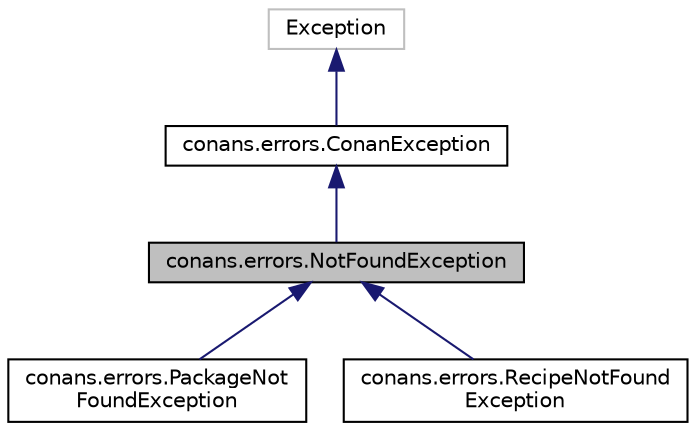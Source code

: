 digraph "conans.errors.NotFoundException"
{
 // LATEX_PDF_SIZE
  edge [fontname="Helvetica",fontsize="10",labelfontname="Helvetica",labelfontsize="10"];
  node [fontname="Helvetica",fontsize="10",shape=record];
  Node1 [label="conans.errors.NotFoundException",height=0.2,width=0.4,color="black", fillcolor="grey75", style="filled", fontcolor="black",tooltip=" "];
  Node2 -> Node1 [dir="back",color="midnightblue",fontsize="10",style="solid",fontname="Helvetica"];
  Node2 [label="conans.errors.ConanException",height=0.2,width=0.4,color="black", fillcolor="white", style="filled",URL="$classconans_1_1errors_1_1ConanException.html",tooltip=" "];
  Node3 -> Node2 [dir="back",color="midnightblue",fontsize="10",style="solid",fontname="Helvetica"];
  Node3 [label="Exception",height=0.2,width=0.4,color="grey75", fillcolor="white", style="filled",tooltip=" "];
  Node1 -> Node4 [dir="back",color="midnightblue",fontsize="10",style="solid",fontname="Helvetica"];
  Node4 [label="conans.errors.PackageNot\lFoundException",height=0.2,width=0.4,color="black", fillcolor="white", style="filled",URL="$classconans_1_1errors_1_1PackageNotFoundException.html",tooltip=" "];
  Node1 -> Node5 [dir="back",color="midnightblue",fontsize="10",style="solid",fontname="Helvetica"];
  Node5 [label="conans.errors.RecipeNotFound\lException",height=0.2,width=0.4,color="black", fillcolor="white", style="filled",URL="$classconans_1_1errors_1_1RecipeNotFoundException.html",tooltip=" "];
}
